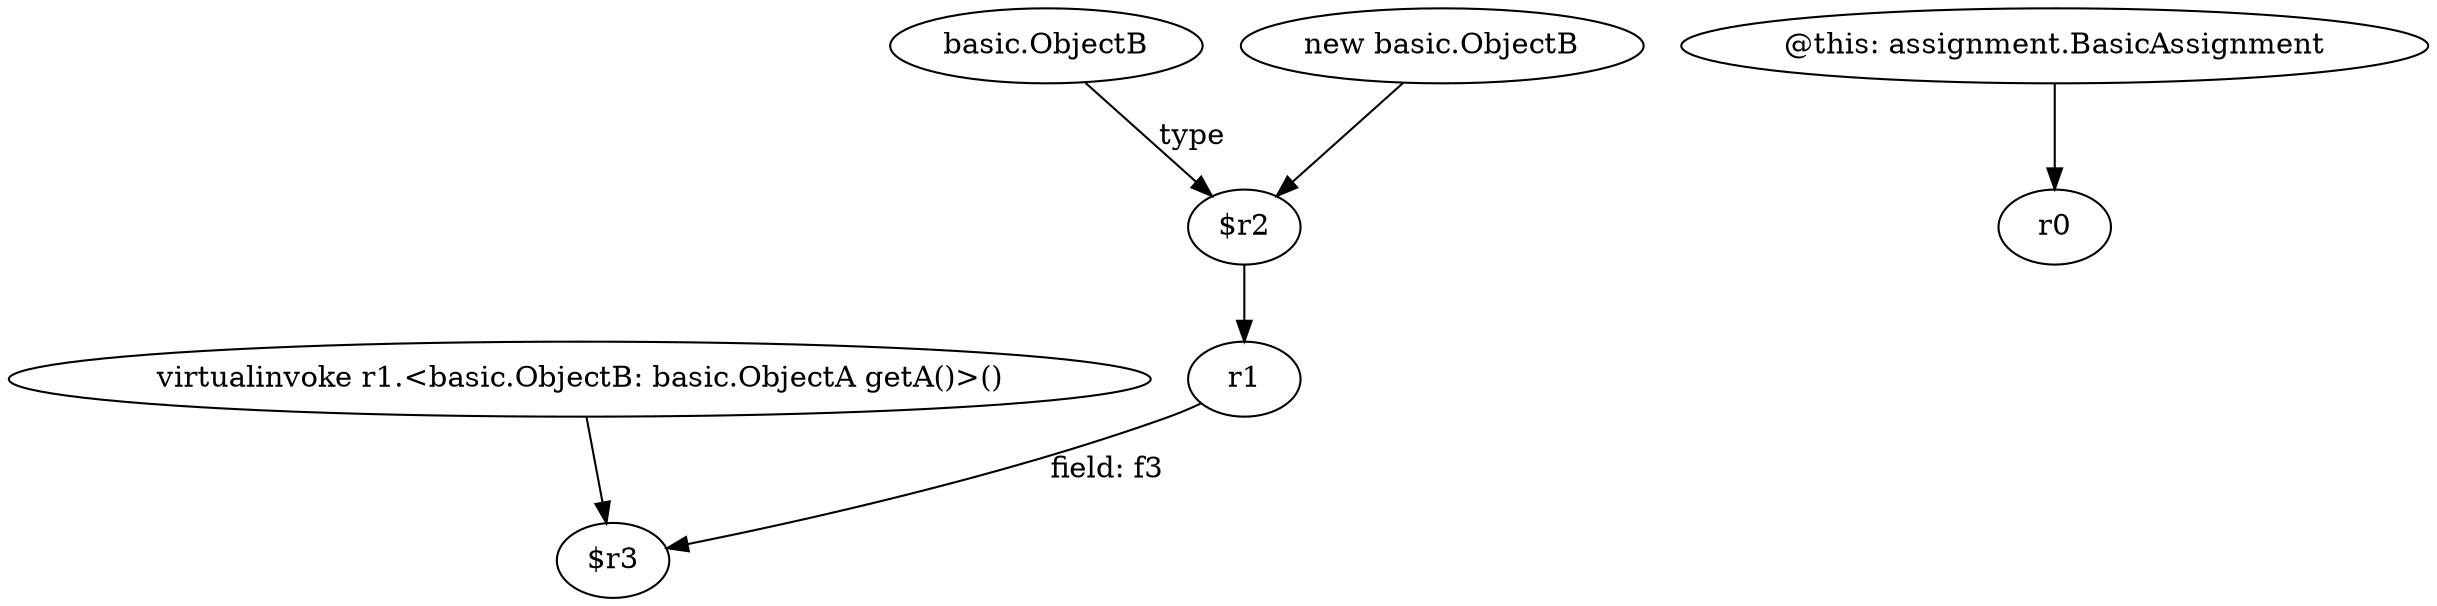 digraph g {
0[label="r1"]
1[label="$r3"]
0->1[label="field: f3"]
2[label="virtualinvoke r1.<basic.ObjectB: basic.ObjectA getA()>()"]
2->1[label=""]
3[label="basic.ObjectB"]
4[label="$r2"]
3->4[label="type"]
4->0[label=""]
5[label="new basic.ObjectB"]
5->4[label=""]
6[label="@this: assignment.BasicAssignment"]
7[label="r0"]
6->7[label=""]
}